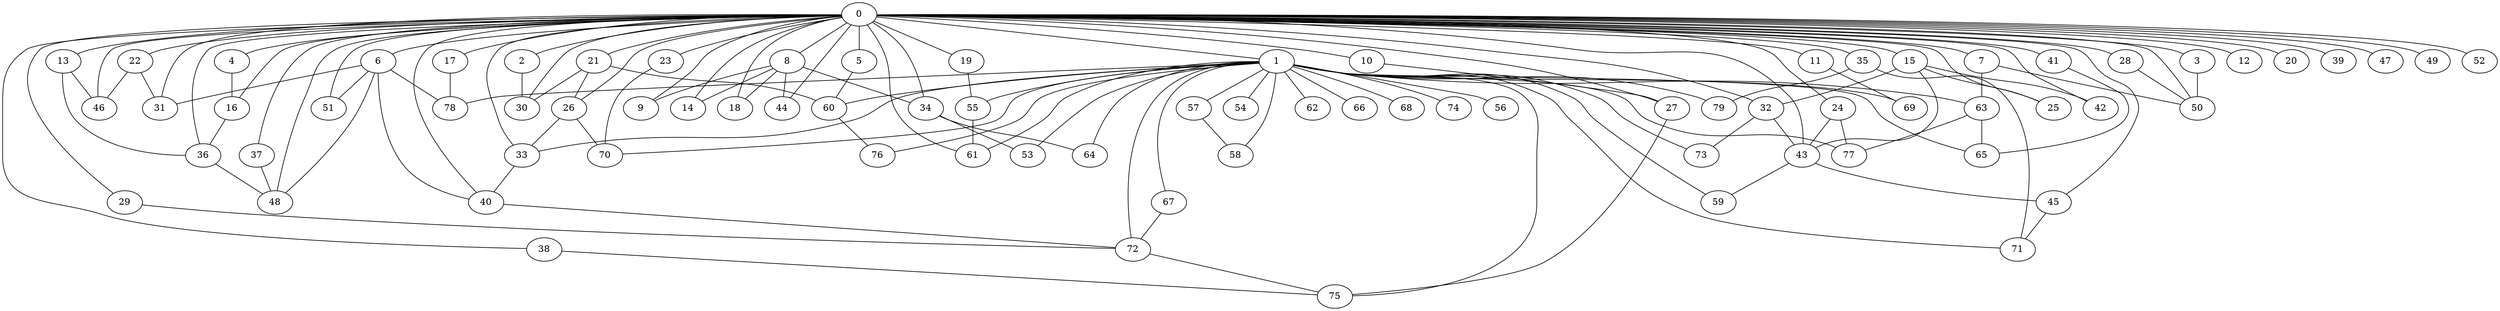 
graph graphname {
    0 -- 1
0 -- 2
0 -- 3
0 -- 4
0 -- 5
0 -- 6
0 -- 7
0 -- 8
0 -- 9
0 -- 10
0 -- 11
0 -- 12
0 -- 13
0 -- 14
0 -- 15
0 -- 16
0 -- 17
0 -- 18
0 -- 19
0 -- 20
0 -- 21
0 -- 22
0 -- 23
0 -- 24
0 -- 25
0 -- 26
0 -- 27
0 -- 28
0 -- 29
0 -- 30
0 -- 31
0 -- 32
0 -- 33
0 -- 34
0 -- 35
0 -- 36
0 -- 37
0 -- 38
0 -- 39
0 -- 40
0 -- 41
0 -- 42
0 -- 43
0 -- 44
0 -- 45
0 -- 46
0 -- 47
0 -- 48
0 -- 49
0 -- 50
0 -- 51
0 -- 52
0 -- 61
1 -- 53
1 -- 54
1 -- 55
1 -- 56
1 -- 57
1 -- 58
1 -- 59
1 -- 60
1 -- 61
1 -- 62
1 -- 63
1 -- 64
1 -- 65
1 -- 66
1 -- 67
1 -- 68
1 -- 69
1 -- 70
1 -- 71
1 -- 72
1 -- 73
1 -- 74
1 -- 75
1 -- 76
1 -- 77
1 -- 78
1 -- 79
1 -- 33
2 -- 30
3 -- 50
4 -- 16
5 -- 60
6 -- 48
6 -- 51
6 -- 40
6 -- 78
6 -- 31
7 -- 50
7 -- 63
8 -- 44
8 -- 9
8 -- 14
8 -- 34
8 -- 18
10 -- 27
11 -- 69
13 -- 46
13 -- 36
15 -- 32
15 -- 43
15 -- 42
15 -- 25
16 -- 36
17 -- 78
19 -- 55
21 -- 60
21 -- 26
21 -- 30
22 -- 46
22 -- 31
23 -- 70
24 -- 77
24 -- 43
26 -- 70
26 -- 33
27 -- 75
28 -- 50
29 -- 72
32 -- 73
32 -- 43
33 -- 40
34 -- 64
34 -- 53
35 -- 79
35 -- 71
36 -- 48
37 -- 48
38 -- 75
40 -- 72
41 -- 65
43 -- 59
43 -- 45
45 -- 71
55 -- 61
57 -- 58
60 -- 76
63 -- 77
63 -- 65
67 -- 72
72 -- 75

}
